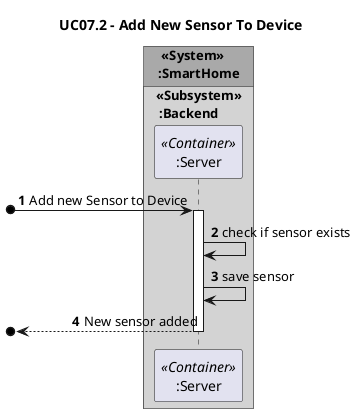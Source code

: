 @startuml
'https://plantuml.com/sequence-diagram
autonumber
title UC07.2 - Add New Sensor To Device

autonumber

!pragma teoz true
box " <<System>>\n:SmartHome" #DarkGrey
box "<<Subsystem>>\n :Backend" #LightGrey
  participant ":Server" as server <<Container>>

end box

[o->server: Add new Sensor to Device
activate server
server->server: check if sensor exists

server->server: save sensor

[o<--server: New sensor added
deactivate server
@enduml